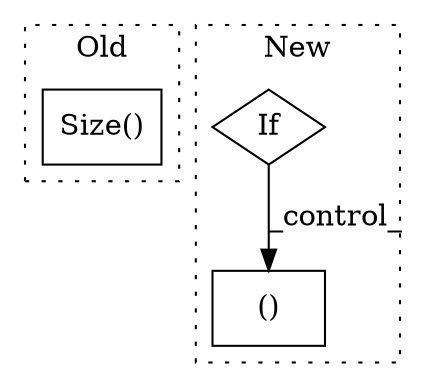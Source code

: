 digraph G {
subgraph cluster0 {
1 [label="Size()" a="75" s="3672,3705" l="11,1" shape="box"];
label = "Old";
style="dotted";
}
subgraph cluster1 {
2 [label="If" a="96" s="3657" l="3" shape="diamond"];
3 [label="()" a="54" s="3717" l="6" shape="box"];
label = "New";
style="dotted";
}
2 -> 3 [label="_control_"];
}